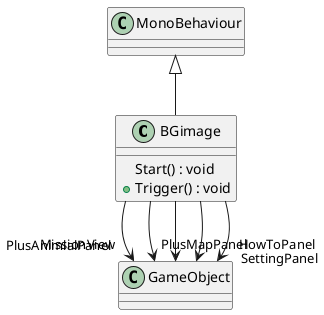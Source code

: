 @startuml
class BGimage {
    Start() : void
    + Trigger() : void
}
MonoBehaviour <|-- BGimage
BGimage --> "PlusAnimlalPanel" GameObject
BGimage --> "PlusMapPanel" GameObject
BGimage --> "MissionView" GameObject
BGimage --> "SettingPanel" GameObject
BGimage --> "HowToPanel" GameObject
@enduml
